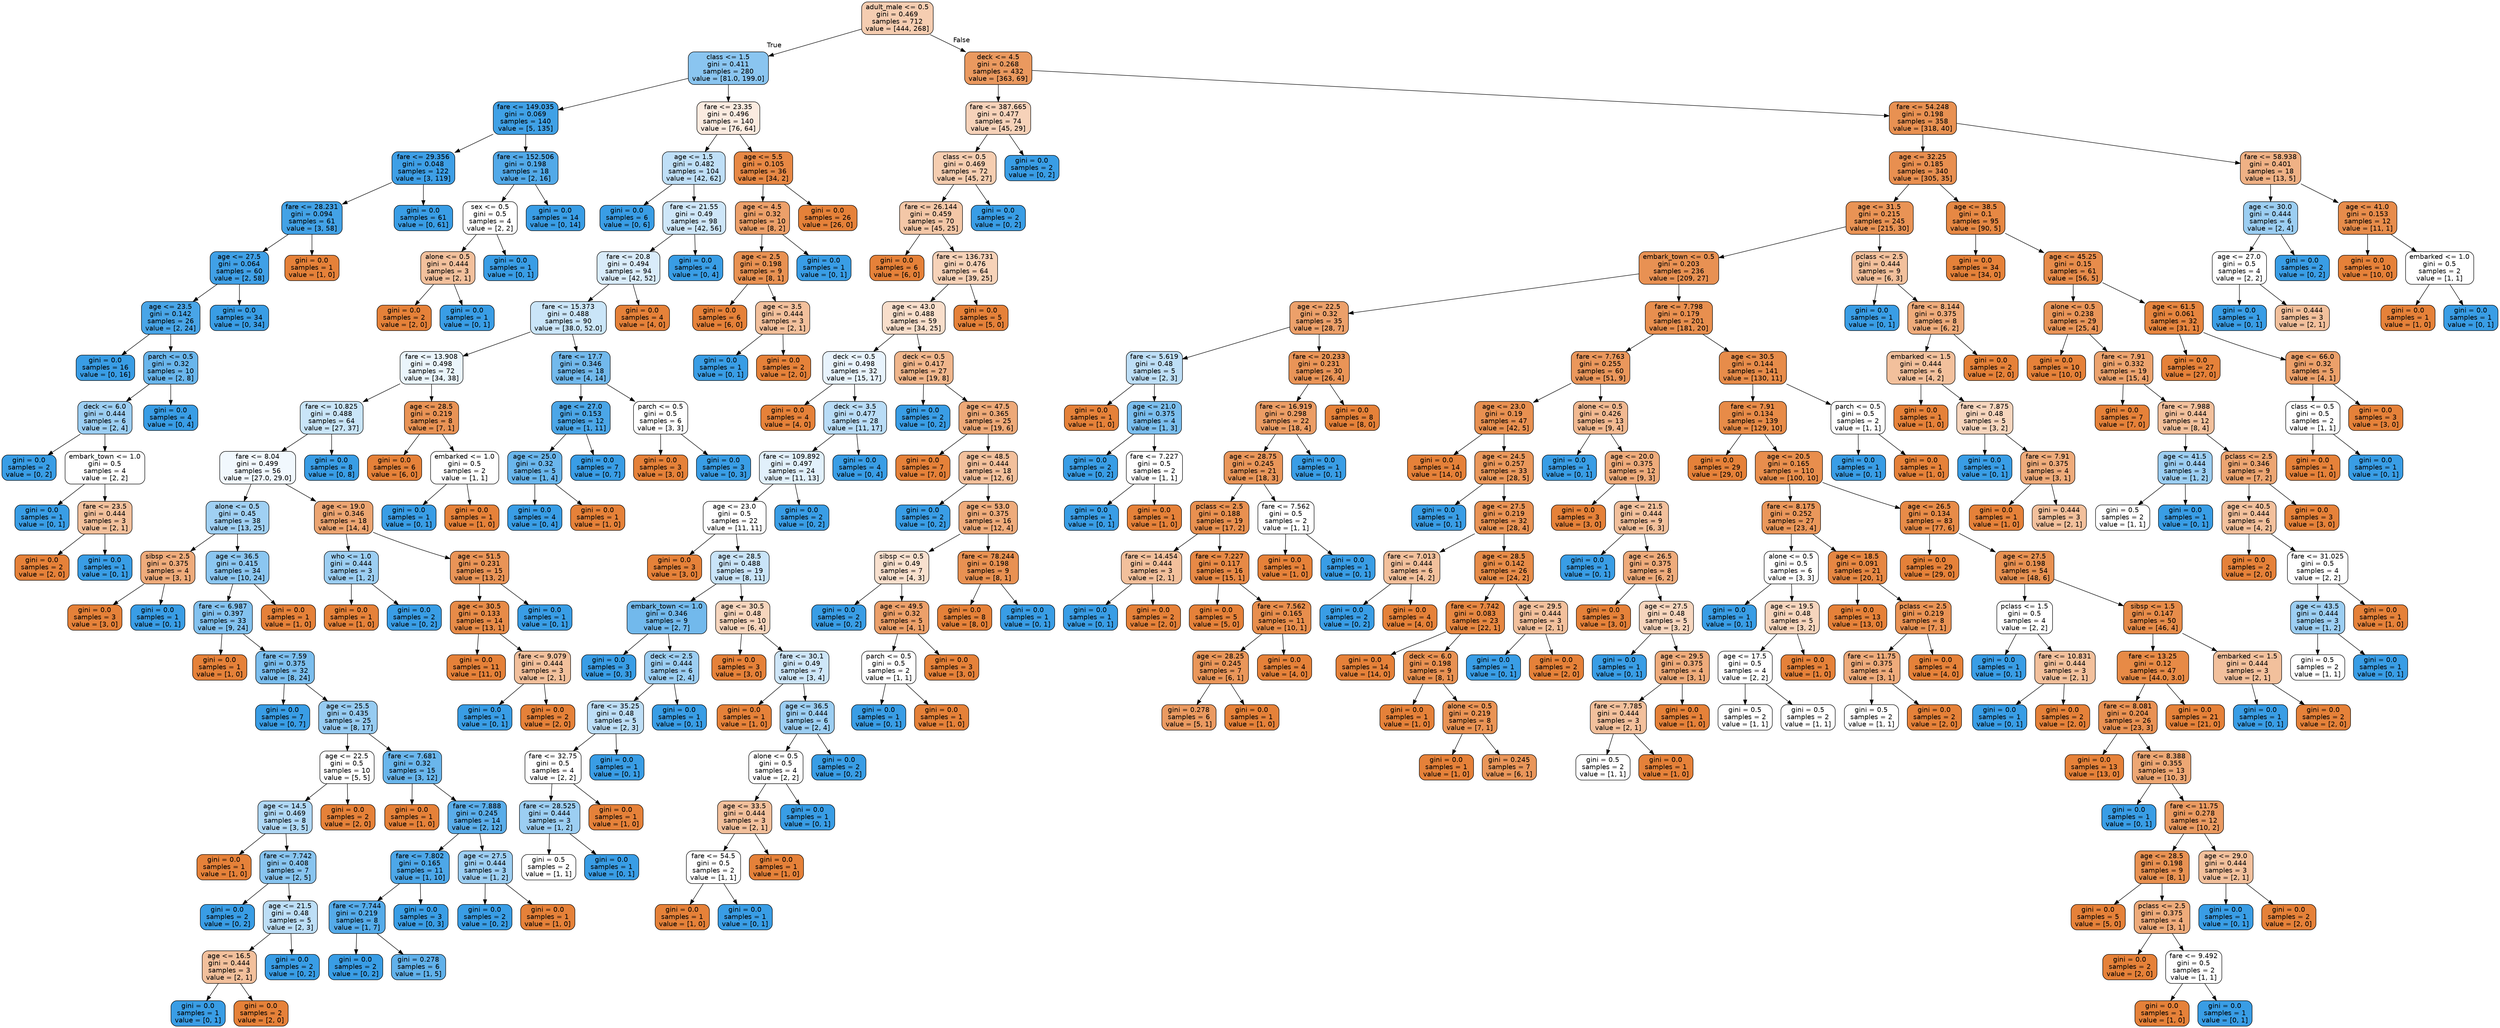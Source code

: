 digraph Tree {
node [shape=box, style="filled, rounded", color="black", fontname="helvetica"] ;
edge [fontname="helvetica"] ;
0 [label="adult_male <= 0.5\ngini = 0.469\nsamples = 712\nvalue = [444, 268]", fillcolor="#f5cdb1"] ;
1 [label="class <= 1.5\ngini = 0.411\nsamples = 280\nvalue = [81.0, 199.0]", fillcolor="#8ac5f0"] ;
0 -> 1 [labeldistance=2.5, labelangle=45, headlabel="True"] ;
2 [label="fare <= 149.035\ngini = 0.069\nsamples = 140\nvalue = [5, 135]", fillcolor="#40a1e6"] ;
1 -> 2 ;
3 [label="fare <= 29.356\ngini = 0.048\nsamples = 122\nvalue = [3, 119]", fillcolor="#3e9fe6"] ;
2 -> 3 ;
4 [label="fare <= 28.231\ngini = 0.094\nsamples = 61\nvalue = [3, 58]", fillcolor="#43a2e6"] ;
3 -> 4 ;
5 [label="age <= 27.5\ngini = 0.064\nsamples = 60\nvalue = [2, 58]", fillcolor="#40a0e6"] ;
4 -> 5 ;
6 [label="age <= 23.5\ngini = 0.142\nsamples = 26\nvalue = [2, 24]", fillcolor="#49a5e7"] ;
5 -> 6 ;
7 [label="gini = 0.0\nsamples = 16\nvalue = [0, 16]", fillcolor="#399de5"] ;
6 -> 7 ;
8 [label="parch <= 0.5\ngini = 0.32\nsamples = 10\nvalue = [2, 8]", fillcolor="#6ab6ec"] ;
6 -> 8 ;
9 [label="deck <= 6.0\ngini = 0.444\nsamples = 6\nvalue = [2, 4]", fillcolor="#9ccef2"] ;
8 -> 9 ;
10 [label="gini = 0.0\nsamples = 2\nvalue = [0, 2]", fillcolor="#399de5"] ;
9 -> 10 ;
11 [label="embark_town <= 1.0\ngini = 0.5\nsamples = 4\nvalue = [2, 2]", fillcolor="#ffffff"] ;
9 -> 11 ;
12 [label="gini = 0.0\nsamples = 1\nvalue = [0, 1]", fillcolor="#399de5"] ;
11 -> 12 ;
13 [label="fare <= 23.5\ngini = 0.444\nsamples = 3\nvalue = [2, 1]", fillcolor="#f2c09c"] ;
11 -> 13 ;
14 [label="gini = 0.0\nsamples = 2\nvalue = [2, 0]", fillcolor="#e58139"] ;
13 -> 14 ;
15 [label="gini = 0.0\nsamples = 1\nvalue = [0, 1]", fillcolor="#399de5"] ;
13 -> 15 ;
16 [label="gini = 0.0\nsamples = 4\nvalue = [0, 4]", fillcolor="#399de5"] ;
8 -> 16 ;
17 [label="gini = 0.0\nsamples = 34\nvalue = [0, 34]", fillcolor="#399de5"] ;
5 -> 17 ;
18 [label="gini = 0.0\nsamples = 1\nvalue = [1, 0]", fillcolor="#e58139"] ;
4 -> 18 ;
19 [label="gini = 0.0\nsamples = 61\nvalue = [0, 61]", fillcolor="#399de5"] ;
3 -> 19 ;
20 [label="fare <= 152.506\ngini = 0.198\nsamples = 18\nvalue = [2, 16]", fillcolor="#52a9e8"] ;
2 -> 20 ;
21 [label="sex <= 0.5\ngini = 0.5\nsamples = 4\nvalue = [2, 2]", fillcolor="#ffffff"] ;
20 -> 21 ;
22 [label="alone <= 0.5\ngini = 0.444\nsamples = 3\nvalue = [2, 1]", fillcolor="#f2c09c"] ;
21 -> 22 ;
23 [label="gini = 0.0\nsamples = 2\nvalue = [2, 0]", fillcolor="#e58139"] ;
22 -> 23 ;
24 [label="gini = 0.0\nsamples = 1\nvalue = [0, 1]", fillcolor="#399de5"] ;
22 -> 24 ;
25 [label="gini = 0.0\nsamples = 1\nvalue = [0, 1]", fillcolor="#399de5"] ;
21 -> 25 ;
26 [label="gini = 0.0\nsamples = 14\nvalue = [0, 14]", fillcolor="#399de5"] ;
20 -> 26 ;
27 [label="fare <= 23.35\ngini = 0.496\nsamples = 140\nvalue = [76, 64]", fillcolor="#fbebe0"] ;
1 -> 27 ;
28 [label="age <= 1.5\ngini = 0.482\nsamples = 104\nvalue = [42, 62]", fillcolor="#bfdff7"] ;
27 -> 28 ;
29 [label="gini = 0.0\nsamples = 6\nvalue = [0, 6]", fillcolor="#399de5"] ;
28 -> 29 ;
30 [label="fare <= 21.55\ngini = 0.49\nsamples = 98\nvalue = [42, 56]", fillcolor="#cee6f8"] ;
28 -> 30 ;
31 [label="fare <= 20.8\ngini = 0.494\nsamples = 94\nvalue = [42, 52]", fillcolor="#d9ecfa"] ;
30 -> 31 ;
32 [label="fare <= 15.373\ngini = 0.488\nsamples = 90\nvalue = [38.0, 52.0]", fillcolor="#cae5f8"] ;
31 -> 32 ;
33 [label="fare <= 13.908\ngini = 0.498\nsamples = 72\nvalue = [34, 38]", fillcolor="#eaf5fc"] ;
32 -> 33 ;
34 [label="fare <= 10.825\ngini = 0.488\nsamples = 64\nvalue = [27, 37]", fillcolor="#c9e5f8"] ;
33 -> 34 ;
35 [label="fare <= 8.04\ngini = 0.499\nsamples = 56\nvalue = [27.0, 29.0]", fillcolor="#f1f8fd"] ;
34 -> 35 ;
36 [label="alone <= 0.5\ngini = 0.45\nsamples = 38\nvalue = [13, 25]", fillcolor="#a0d0f3"] ;
35 -> 36 ;
37 [label="sibsp <= 2.5\ngini = 0.375\nsamples = 4\nvalue = [3, 1]", fillcolor="#eeab7b"] ;
36 -> 37 ;
38 [label="gini = 0.0\nsamples = 3\nvalue = [3, 0]", fillcolor="#e58139"] ;
37 -> 38 ;
39 [label="gini = 0.0\nsamples = 1\nvalue = [0, 1]", fillcolor="#399de5"] ;
37 -> 39 ;
40 [label="age <= 36.5\ngini = 0.415\nsamples = 34\nvalue = [10, 24]", fillcolor="#8bc6f0"] ;
36 -> 40 ;
41 [label="fare <= 6.987\ngini = 0.397\nsamples = 33\nvalue = [9, 24]", fillcolor="#83c2ef"] ;
40 -> 41 ;
42 [label="gini = 0.0\nsamples = 1\nvalue = [1, 0]", fillcolor="#e58139"] ;
41 -> 42 ;
43 [label="fare <= 7.59\ngini = 0.375\nsamples = 32\nvalue = [8, 24]", fillcolor="#7bbeee"] ;
41 -> 43 ;
44 [label="gini = 0.0\nsamples = 7\nvalue = [0, 7]", fillcolor="#399de5"] ;
43 -> 44 ;
45 [label="age <= 25.5\ngini = 0.435\nsamples = 25\nvalue = [8, 17]", fillcolor="#96cbf1"] ;
43 -> 45 ;
46 [label="age <= 22.5\ngini = 0.5\nsamples = 10\nvalue = [5, 5]", fillcolor="#ffffff"] ;
45 -> 46 ;
47 [label="age <= 14.5\ngini = 0.469\nsamples = 8\nvalue = [3, 5]", fillcolor="#b0d8f5"] ;
46 -> 47 ;
48 [label="gini = 0.0\nsamples = 1\nvalue = [1, 0]", fillcolor="#e58139"] ;
47 -> 48 ;
49 [label="fare <= 7.742\ngini = 0.408\nsamples = 7\nvalue = [2, 5]", fillcolor="#88c4ef"] ;
47 -> 49 ;
50 [label="gini = 0.0\nsamples = 2\nvalue = [0, 2]", fillcolor="#399de5"] ;
49 -> 50 ;
51 [label="age <= 21.5\ngini = 0.48\nsamples = 5\nvalue = [2, 3]", fillcolor="#bddef6"] ;
49 -> 51 ;
52 [label="age <= 16.5\ngini = 0.444\nsamples = 3\nvalue = [2, 1]", fillcolor="#f2c09c"] ;
51 -> 52 ;
53 [label="gini = 0.0\nsamples = 1\nvalue = [0, 1]", fillcolor="#399de5"] ;
52 -> 53 ;
54 [label="gini = 0.0\nsamples = 2\nvalue = [2, 0]", fillcolor="#e58139"] ;
52 -> 54 ;
55 [label="gini = 0.0\nsamples = 2\nvalue = [0, 2]", fillcolor="#399de5"] ;
51 -> 55 ;
56 [label="gini = 0.0\nsamples = 2\nvalue = [2, 0]", fillcolor="#e58139"] ;
46 -> 56 ;
57 [label="fare <= 7.681\ngini = 0.32\nsamples = 15\nvalue = [3, 12]", fillcolor="#6ab6ec"] ;
45 -> 57 ;
58 [label="gini = 0.0\nsamples = 1\nvalue = [1, 0]", fillcolor="#e58139"] ;
57 -> 58 ;
59 [label="fare <= 7.888\ngini = 0.245\nsamples = 14\nvalue = [2, 12]", fillcolor="#5aade9"] ;
57 -> 59 ;
60 [label="fare <= 7.802\ngini = 0.165\nsamples = 11\nvalue = [1, 10]", fillcolor="#4da7e8"] ;
59 -> 60 ;
61 [label="fare <= 7.744\ngini = 0.219\nsamples = 8\nvalue = [1, 7]", fillcolor="#55abe9"] ;
60 -> 61 ;
62 [label="gini = 0.0\nsamples = 2\nvalue = [0, 2]", fillcolor="#399de5"] ;
61 -> 62 ;
63 [label="gini = 0.278\nsamples = 6\nvalue = [1, 5]", fillcolor="#61b1ea"] ;
61 -> 63 ;
64 [label="gini = 0.0\nsamples = 3\nvalue = [0, 3]", fillcolor="#399de5"] ;
60 -> 64 ;
65 [label="age <= 27.5\ngini = 0.444\nsamples = 3\nvalue = [1, 2]", fillcolor="#9ccef2"] ;
59 -> 65 ;
66 [label="gini = 0.0\nsamples = 2\nvalue = [0, 2]", fillcolor="#399de5"] ;
65 -> 66 ;
67 [label="gini = 0.0\nsamples = 1\nvalue = [1, 0]", fillcolor="#e58139"] ;
65 -> 67 ;
68 [label="gini = 0.0\nsamples = 1\nvalue = [1, 0]", fillcolor="#e58139"] ;
40 -> 68 ;
69 [label="age <= 19.0\ngini = 0.346\nsamples = 18\nvalue = [14, 4]", fillcolor="#eca572"] ;
35 -> 69 ;
70 [label="who <= 1.0\ngini = 0.444\nsamples = 3\nvalue = [1, 2]", fillcolor="#9ccef2"] ;
69 -> 70 ;
71 [label="gini = 0.0\nsamples = 1\nvalue = [1, 0]", fillcolor="#e58139"] ;
70 -> 71 ;
72 [label="gini = 0.0\nsamples = 2\nvalue = [0, 2]", fillcolor="#399de5"] ;
70 -> 72 ;
73 [label="age <= 51.5\ngini = 0.231\nsamples = 15\nvalue = [13, 2]", fillcolor="#e99457"] ;
69 -> 73 ;
74 [label="age <= 30.5\ngini = 0.133\nsamples = 14\nvalue = [13, 1]", fillcolor="#e78b48"] ;
73 -> 74 ;
75 [label="gini = 0.0\nsamples = 11\nvalue = [11, 0]", fillcolor="#e58139"] ;
74 -> 75 ;
76 [label="fare <= 9.079\ngini = 0.444\nsamples = 3\nvalue = [2, 1]", fillcolor="#f2c09c"] ;
74 -> 76 ;
77 [label="gini = 0.0\nsamples = 1\nvalue = [0, 1]", fillcolor="#399de5"] ;
76 -> 77 ;
78 [label="gini = 0.0\nsamples = 2\nvalue = [2, 0]", fillcolor="#e58139"] ;
76 -> 78 ;
79 [label="gini = 0.0\nsamples = 1\nvalue = [0, 1]", fillcolor="#399de5"] ;
73 -> 79 ;
80 [label="gini = 0.0\nsamples = 8\nvalue = [0, 8]", fillcolor="#399de5"] ;
34 -> 80 ;
81 [label="age <= 28.5\ngini = 0.219\nsamples = 8\nvalue = [7, 1]", fillcolor="#e99355"] ;
33 -> 81 ;
82 [label="gini = 0.0\nsamples = 6\nvalue = [6, 0]", fillcolor="#e58139"] ;
81 -> 82 ;
83 [label="embarked <= 1.0\ngini = 0.5\nsamples = 2\nvalue = [1, 1]", fillcolor="#ffffff"] ;
81 -> 83 ;
84 [label="gini = 0.0\nsamples = 1\nvalue = [0, 1]", fillcolor="#399de5"] ;
83 -> 84 ;
85 [label="gini = 0.0\nsamples = 1\nvalue = [1, 0]", fillcolor="#e58139"] ;
83 -> 85 ;
86 [label="fare <= 17.7\ngini = 0.346\nsamples = 18\nvalue = [4, 14]", fillcolor="#72b9ec"] ;
32 -> 86 ;
87 [label="age <= 27.0\ngini = 0.153\nsamples = 12\nvalue = [1, 11]", fillcolor="#4ba6e7"] ;
86 -> 87 ;
88 [label="age <= 25.0\ngini = 0.32\nsamples = 5\nvalue = [1, 4]", fillcolor="#6ab6ec"] ;
87 -> 88 ;
89 [label="gini = 0.0\nsamples = 4\nvalue = [0, 4]", fillcolor="#399de5"] ;
88 -> 89 ;
90 [label="gini = 0.0\nsamples = 1\nvalue = [1, 0]", fillcolor="#e58139"] ;
88 -> 90 ;
91 [label="gini = 0.0\nsamples = 7\nvalue = [0, 7]", fillcolor="#399de5"] ;
87 -> 91 ;
92 [label="parch <= 0.5\ngini = 0.5\nsamples = 6\nvalue = [3, 3]", fillcolor="#ffffff"] ;
86 -> 92 ;
93 [label="gini = 0.0\nsamples = 3\nvalue = [3, 0]", fillcolor="#e58139"] ;
92 -> 93 ;
94 [label="gini = 0.0\nsamples = 3\nvalue = [0, 3]", fillcolor="#399de5"] ;
92 -> 94 ;
95 [label="gini = 0.0\nsamples = 4\nvalue = [4, 0]", fillcolor="#e58139"] ;
31 -> 95 ;
96 [label="gini = 0.0\nsamples = 4\nvalue = [0, 4]", fillcolor="#399de5"] ;
30 -> 96 ;
97 [label="age <= 5.5\ngini = 0.105\nsamples = 36\nvalue = [34, 2]", fillcolor="#e78845"] ;
27 -> 97 ;
98 [label="age <= 4.5\ngini = 0.32\nsamples = 10\nvalue = [8, 2]", fillcolor="#eca06a"] ;
97 -> 98 ;
99 [label="age <= 2.5\ngini = 0.198\nsamples = 9\nvalue = [8, 1]", fillcolor="#e89152"] ;
98 -> 99 ;
100 [label="gini = 0.0\nsamples = 6\nvalue = [6, 0]", fillcolor="#e58139"] ;
99 -> 100 ;
101 [label="age <= 3.5\ngini = 0.444\nsamples = 3\nvalue = [2, 1]", fillcolor="#f2c09c"] ;
99 -> 101 ;
102 [label="gini = 0.0\nsamples = 1\nvalue = [0, 1]", fillcolor="#399de5"] ;
101 -> 102 ;
103 [label="gini = 0.0\nsamples = 2\nvalue = [2, 0]", fillcolor="#e58139"] ;
101 -> 103 ;
104 [label="gini = 0.0\nsamples = 1\nvalue = [0, 1]", fillcolor="#399de5"] ;
98 -> 104 ;
105 [label="gini = 0.0\nsamples = 26\nvalue = [26, 0]", fillcolor="#e58139"] ;
97 -> 105 ;
106 [label="deck <= 4.5\ngini = 0.268\nsamples = 432\nvalue = [363, 69]", fillcolor="#ea995f"] ;
0 -> 106 [labeldistance=2.5, labelangle=-45, headlabel="False"] ;
107 [label="fare <= 387.665\ngini = 0.477\nsamples = 74\nvalue = [45, 29]", fillcolor="#f6d2b9"] ;
106 -> 107 ;
108 [label="class <= 0.5\ngini = 0.469\nsamples = 72\nvalue = [45, 27]", fillcolor="#f5cdb0"] ;
107 -> 108 ;
109 [label="fare <= 26.144\ngini = 0.459\nsamples = 70\nvalue = [45, 25]", fillcolor="#f3c7a7"] ;
108 -> 109 ;
110 [label="gini = 0.0\nsamples = 6\nvalue = [6, 0]", fillcolor="#e58139"] ;
109 -> 110 ;
111 [label="fare <= 136.731\ngini = 0.476\nsamples = 64\nvalue = [39, 25]", fillcolor="#f6d2b8"] ;
109 -> 111 ;
112 [label="age <= 43.0\ngini = 0.488\nsamples = 59\nvalue = [34, 25]", fillcolor="#f8decb"] ;
111 -> 112 ;
113 [label="deck <= 0.5\ngini = 0.498\nsamples = 32\nvalue = [15, 17]", fillcolor="#e8f3fc"] ;
112 -> 113 ;
114 [label="gini = 0.0\nsamples = 4\nvalue = [4, 0]", fillcolor="#e58139"] ;
113 -> 114 ;
115 [label="deck <= 3.5\ngini = 0.477\nsamples = 28\nvalue = [11, 17]", fillcolor="#b9dcf6"] ;
113 -> 115 ;
116 [label="fare <= 109.892\ngini = 0.497\nsamples = 24\nvalue = [11, 13]", fillcolor="#e1f0fb"] ;
115 -> 116 ;
117 [label="age <= 23.0\ngini = 0.5\nsamples = 22\nvalue = [11, 11]", fillcolor="#ffffff"] ;
116 -> 117 ;
118 [label="gini = 0.0\nsamples = 3\nvalue = [3, 0]", fillcolor="#e58139"] ;
117 -> 118 ;
119 [label="age <= 28.5\ngini = 0.488\nsamples = 19\nvalue = [8, 11]", fillcolor="#c9e4f8"] ;
117 -> 119 ;
120 [label="embark_town <= 1.0\ngini = 0.346\nsamples = 9\nvalue = [2, 7]", fillcolor="#72b9ec"] ;
119 -> 120 ;
121 [label="gini = 0.0\nsamples = 3\nvalue = [0, 3]", fillcolor="#399de5"] ;
120 -> 121 ;
122 [label="deck <= 2.5\ngini = 0.444\nsamples = 6\nvalue = [2, 4]", fillcolor="#9ccef2"] ;
120 -> 122 ;
123 [label="fare <= 35.25\ngini = 0.48\nsamples = 5\nvalue = [2, 3]", fillcolor="#bddef6"] ;
122 -> 123 ;
124 [label="fare <= 32.75\ngini = 0.5\nsamples = 4\nvalue = [2, 2]", fillcolor="#ffffff"] ;
123 -> 124 ;
125 [label="fare <= 28.525\ngini = 0.444\nsamples = 3\nvalue = [1, 2]", fillcolor="#9ccef2"] ;
124 -> 125 ;
126 [label="gini = 0.5\nsamples = 2\nvalue = [1, 1]", fillcolor="#ffffff"] ;
125 -> 126 ;
127 [label="gini = 0.0\nsamples = 1\nvalue = [0, 1]", fillcolor="#399de5"] ;
125 -> 127 ;
128 [label="gini = 0.0\nsamples = 1\nvalue = [1, 0]", fillcolor="#e58139"] ;
124 -> 128 ;
129 [label="gini = 0.0\nsamples = 1\nvalue = [0, 1]", fillcolor="#399de5"] ;
123 -> 129 ;
130 [label="gini = 0.0\nsamples = 1\nvalue = [0, 1]", fillcolor="#399de5"] ;
122 -> 130 ;
131 [label="age <= 30.5\ngini = 0.48\nsamples = 10\nvalue = [6, 4]", fillcolor="#f6d5bd"] ;
119 -> 131 ;
132 [label="gini = 0.0\nsamples = 3\nvalue = [3, 0]", fillcolor="#e58139"] ;
131 -> 132 ;
133 [label="fare <= 30.1\ngini = 0.49\nsamples = 7\nvalue = [3, 4]", fillcolor="#cee6f8"] ;
131 -> 133 ;
134 [label="gini = 0.0\nsamples = 1\nvalue = [1, 0]", fillcolor="#e58139"] ;
133 -> 134 ;
135 [label="age <= 36.5\ngini = 0.444\nsamples = 6\nvalue = [2, 4]", fillcolor="#9ccef2"] ;
133 -> 135 ;
136 [label="alone <= 0.5\ngini = 0.5\nsamples = 4\nvalue = [2, 2]", fillcolor="#ffffff"] ;
135 -> 136 ;
137 [label="age <= 33.5\ngini = 0.444\nsamples = 3\nvalue = [2, 1]", fillcolor="#f2c09c"] ;
136 -> 137 ;
138 [label="fare <= 54.5\ngini = 0.5\nsamples = 2\nvalue = [1, 1]", fillcolor="#ffffff"] ;
137 -> 138 ;
139 [label="gini = 0.0\nsamples = 1\nvalue = [1, 0]", fillcolor="#e58139"] ;
138 -> 139 ;
140 [label="gini = 0.0\nsamples = 1\nvalue = [0, 1]", fillcolor="#399de5"] ;
138 -> 140 ;
141 [label="gini = 0.0\nsamples = 1\nvalue = [1, 0]", fillcolor="#e58139"] ;
137 -> 141 ;
142 [label="gini = 0.0\nsamples = 1\nvalue = [0, 1]", fillcolor="#399de5"] ;
136 -> 142 ;
143 [label="gini = 0.0\nsamples = 2\nvalue = [0, 2]", fillcolor="#399de5"] ;
135 -> 143 ;
144 [label="gini = 0.0\nsamples = 2\nvalue = [0, 2]", fillcolor="#399de5"] ;
116 -> 144 ;
145 [label="gini = 0.0\nsamples = 4\nvalue = [0, 4]", fillcolor="#399de5"] ;
115 -> 145 ;
146 [label="deck <= 0.5\ngini = 0.417\nsamples = 27\nvalue = [19, 8]", fillcolor="#f0b68c"] ;
112 -> 146 ;
147 [label="gini = 0.0\nsamples = 2\nvalue = [0, 2]", fillcolor="#399de5"] ;
146 -> 147 ;
148 [label="age <= 47.5\ngini = 0.365\nsamples = 25\nvalue = [19, 6]", fillcolor="#eda978"] ;
146 -> 148 ;
149 [label="gini = 0.0\nsamples = 7\nvalue = [7, 0]", fillcolor="#e58139"] ;
148 -> 149 ;
150 [label="age <= 48.5\ngini = 0.444\nsamples = 18\nvalue = [12, 6]", fillcolor="#f2c09c"] ;
148 -> 150 ;
151 [label="gini = 0.0\nsamples = 2\nvalue = [0, 2]", fillcolor="#399de5"] ;
150 -> 151 ;
152 [label="age <= 53.0\ngini = 0.375\nsamples = 16\nvalue = [12, 4]", fillcolor="#eeab7b"] ;
150 -> 152 ;
153 [label="sibsp <= 0.5\ngini = 0.49\nsamples = 7\nvalue = [4, 3]", fillcolor="#f8e0ce"] ;
152 -> 153 ;
154 [label="gini = 0.0\nsamples = 2\nvalue = [0, 2]", fillcolor="#399de5"] ;
153 -> 154 ;
155 [label="age <= 49.5\ngini = 0.32\nsamples = 5\nvalue = [4, 1]", fillcolor="#eca06a"] ;
153 -> 155 ;
156 [label="parch <= 0.5\ngini = 0.5\nsamples = 2\nvalue = [1, 1]", fillcolor="#ffffff"] ;
155 -> 156 ;
157 [label="gini = 0.0\nsamples = 1\nvalue = [0, 1]", fillcolor="#399de5"] ;
156 -> 157 ;
158 [label="gini = 0.0\nsamples = 1\nvalue = [1, 0]", fillcolor="#e58139"] ;
156 -> 158 ;
159 [label="gini = 0.0\nsamples = 3\nvalue = [3, 0]", fillcolor="#e58139"] ;
155 -> 159 ;
160 [label="fare <= 78.244\ngini = 0.198\nsamples = 9\nvalue = [8, 1]", fillcolor="#e89152"] ;
152 -> 160 ;
161 [label="gini = 0.0\nsamples = 8\nvalue = [8, 0]", fillcolor="#e58139"] ;
160 -> 161 ;
162 [label="gini = 0.0\nsamples = 1\nvalue = [0, 1]", fillcolor="#399de5"] ;
160 -> 162 ;
163 [label="gini = 0.0\nsamples = 5\nvalue = [5, 0]", fillcolor="#e58139"] ;
111 -> 163 ;
164 [label="gini = 0.0\nsamples = 2\nvalue = [0, 2]", fillcolor="#399de5"] ;
108 -> 164 ;
165 [label="gini = 0.0\nsamples = 2\nvalue = [0, 2]", fillcolor="#399de5"] ;
107 -> 165 ;
166 [label="fare <= 54.248\ngini = 0.198\nsamples = 358\nvalue = [318, 40]", fillcolor="#e89152"] ;
106 -> 166 ;
167 [label="age <= 32.25\ngini = 0.185\nsamples = 340\nvalue = [305, 35]", fillcolor="#e88f50"] ;
166 -> 167 ;
168 [label="age <= 31.5\ngini = 0.215\nsamples = 245\nvalue = [215, 30]", fillcolor="#e99355"] ;
167 -> 168 ;
169 [label="embark_town <= 0.5\ngini = 0.203\nsamples = 236\nvalue = [209, 27]", fillcolor="#e89153"] ;
168 -> 169 ;
170 [label="age <= 22.5\ngini = 0.32\nsamples = 35\nvalue = [28, 7]", fillcolor="#eca06a"] ;
169 -> 170 ;
171 [label="fare <= 5.619\ngini = 0.48\nsamples = 5\nvalue = [2, 3]", fillcolor="#bddef6"] ;
170 -> 171 ;
172 [label="gini = 0.0\nsamples = 1\nvalue = [1, 0]", fillcolor="#e58139"] ;
171 -> 172 ;
173 [label="age <= 21.0\ngini = 0.375\nsamples = 4\nvalue = [1, 3]", fillcolor="#7bbeee"] ;
171 -> 173 ;
174 [label="gini = 0.0\nsamples = 2\nvalue = [0, 2]", fillcolor="#399de5"] ;
173 -> 174 ;
175 [label="fare <= 7.227\ngini = 0.5\nsamples = 2\nvalue = [1, 1]", fillcolor="#ffffff"] ;
173 -> 175 ;
176 [label="gini = 0.0\nsamples = 1\nvalue = [0, 1]", fillcolor="#399de5"] ;
175 -> 176 ;
177 [label="gini = 0.0\nsamples = 1\nvalue = [1, 0]", fillcolor="#e58139"] ;
175 -> 177 ;
178 [label="fare <= 20.233\ngini = 0.231\nsamples = 30\nvalue = [26, 4]", fillcolor="#e99457"] ;
170 -> 178 ;
179 [label="fare <= 16.919\ngini = 0.298\nsamples = 22\nvalue = [18, 4]", fillcolor="#eb9d65"] ;
178 -> 179 ;
180 [label="age <= 28.75\ngini = 0.245\nsamples = 21\nvalue = [18, 3]", fillcolor="#e9965a"] ;
179 -> 180 ;
181 [label="pclass <= 2.5\ngini = 0.188\nsamples = 19\nvalue = [17, 2]", fillcolor="#e89050"] ;
180 -> 181 ;
182 [label="fare <= 14.454\ngini = 0.444\nsamples = 3\nvalue = [2, 1]", fillcolor="#f2c09c"] ;
181 -> 182 ;
183 [label="gini = 0.0\nsamples = 1\nvalue = [0, 1]", fillcolor="#399de5"] ;
182 -> 183 ;
184 [label="gini = 0.0\nsamples = 2\nvalue = [2, 0]", fillcolor="#e58139"] ;
182 -> 184 ;
185 [label="fare <= 7.227\ngini = 0.117\nsamples = 16\nvalue = [15, 1]", fillcolor="#e78946"] ;
181 -> 185 ;
186 [label="gini = 0.0\nsamples = 5\nvalue = [5, 0]", fillcolor="#e58139"] ;
185 -> 186 ;
187 [label="fare <= 7.562\ngini = 0.165\nsamples = 11\nvalue = [10, 1]", fillcolor="#e88e4d"] ;
185 -> 187 ;
188 [label="age <= 28.25\ngini = 0.245\nsamples = 7\nvalue = [6, 1]", fillcolor="#e9965a"] ;
187 -> 188 ;
189 [label="gini = 0.278\nsamples = 6\nvalue = [5, 1]", fillcolor="#ea9a61"] ;
188 -> 189 ;
190 [label="gini = 0.0\nsamples = 1\nvalue = [1, 0]", fillcolor="#e58139"] ;
188 -> 190 ;
191 [label="gini = 0.0\nsamples = 4\nvalue = [4, 0]", fillcolor="#e58139"] ;
187 -> 191 ;
192 [label="fare <= 7.562\ngini = 0.5\nsamples = 2\nvalue = [1, 1]", fillcolor="#ffffff"] ;
180 -> 192 ;
193 [label="gini = 0.0\nsamples = 1\nvalue = [1, 0]", fillcolor="#e58139"] ;
192 -> 193 ;
194 [label="gini = 0.0\nsamples = 1\nvalue = [0, 1]", fillcolor="#399de5"] ;
192 -> 194 ;
195 [label="gini = 0.0\nsamples = 1\nvalue = [0, 1]", fillcolor="#399de5"] ;
179 -> 195 ;
196 [label="gini = 0.0\nsamples = 8\nvalue = [8, 0]", fillcolor="#e58139"] ;
178 -> 196 ;
197 [label="fare <= 7.798\ngini = 0.179\nsamples = 201\nvalue = [181, 20]", fillcolor="#e88f4f"] ;
169 -> 197 ;
198 [label="fare <= 7.763\ngini = 0.255\nsamples = 60\nvalue = [51, 9]", fillcolor="#ea975c"] ;
197 -> 198 ;
199 [label="age <= 23.0\ngini = 0.19\nsamples = 47\nvalue = [42, 5]", fillcolor="#e89051"] ;
198 -> 199 ;
200 [label="gini = 0.0\nsamples = 14\nvalue = [14, 0]", fillcolor="#e58139"] ;
199 -> 200 ;
201 [label="age <= 24.5\ngini = 0.257\nsamples = 33\nvalue = [28, 5]", fillcolor="#ea985c"] ;
199 -> 201 ;
202 [label="gini = 0.0\nsamples = 1\nvalue = [0, 1]", fillcolor="#399de5"] ;
201 -> 202 ;
203 [label="age <= 27.5\ngini = 0.219\nsamples = 32\nvalue = [28, 4]", fillcolor="#e99355"] ;
201 -> 203 ;
204 [label="fare <= 7.013\ngini = 0.444\nsamples = 6\nvalue = [4, 2]", fillcolor="#f2c09c"] ;
203 -> 204 ;
205 [label="gini = 0.0\nsamples = 2\nvalue = [0, 2]", fillcolor="#399de5"] ;
204 -> 205 ;
206 [label="gini = 0.0\nsamples = 4\nvalue = [4, 0]", fillcolor="#e58139"] ;
204 -> 206 ;
207 [label="age <= 28.5\ngini = 0.142\nsamples = 26\nvalue = [24, 2]", fillcolor="#e78c49"] ;
203 -> 207 ;
208 [label="fare <= 7.742\ngini = 0.083\nsamples = 23\nvalue = [22, 1]", fillcolor="#e68742"] ;
207 -> 208 ;
209 [label="gini = 0.0\nsamples = 14\nvalue = [14, 0]", fillcolor="#e58139"] ;
208 -> 209 ;
210 [label="deck <= 6.0\ngini = 0.198\nsamples = 9\nvalue = [8, 1]", fillcolor="#e89152"] ;
208 -> 210 ;
211 [label="gini = 0.0\nsamples = 1\nvalue = [1, 0]", fillcolor="#e58139"] ;
210 -> 211 ;
212 [label="alone <= 0.5\ngini = 0.219\nsamples = 8\nvalue = [7, 1]", fillcolor="#e99355"] ;
210 -> 212 ;
213 [label="gini = 0.0\nsamples = 1\nvalue = [1, 0]", fillcolor="#e58139"] ;
212 -> 213 ;
214 [label="gini = 0.245\nsamples = 7\nvalue = [6, 1]", fillcolor="#e9965a"] ;
212 -> 214 ;
215 [label="age <= 29.5\ngini = 0.444\nsamples = 3\nvalue = [2, 1]", fillcolor="#f2c09c"] ;
207 -> 215 ;
216 [label="gini = 0.0\nsamples = 1\nvalue = [0, 1]", fillcolor="#399de5"] ;
215 -> 216 ;
217 [label="gini = 0.0\nsamples = 2\nvalue = [2, 0]", fillcolor="#e58139"] ;
215 -> 217 ;
218 [label="alone <= 0.5\ngini = 0.426\nsamples = 13\nvalue = [9, 4]", fillcolor="#f1b991"] ;
198 -> 218 ;
219 [label="gini = 0.0\nsamples = 1\nvalue = [0, 1]", fillcolor="#399de5"] ;
218 -> 219 ;
220 [label="age <= 20.0\ngini = 0.375\nsamples = 12\nvalue = [9, 3]", fillcolor="#eeab7b"] ;
218 -> 220 ;
221 [label="gini = 0.0\nsamples = 3\nvalue = [3, 0]", fillcolor="#e58139"] ;
220 -> 221 ;
222 [label="age <= 21.5\ngini = 0.444\nsamples = 9\nvalue = [6, 3]", fillcolor="#f2c09c"] ;
220 -> 222 ;
223 [label="gini = 0.0\nsamples = 1\nvalue = [0, 1]", fillcolor="#399de5"] ;
222 -> 223 ;
224 [label="age <= 26.5\ngini = 0.375\nsamples = 8\nvalue = [6, 2]", fillcolor="#eeab7b"] ;
222 -> 224 ;
225 [label="gini = 0.0\nsamples = 3\nvalue = [3, 0]", fillcolor="#e58139"] ;
224 -> 225 ;
226 [label="age <= 27.5\ngini = 0.48\nsamples = 5\nvalue = [3, 2]", fillcolor="#f6d5bd"] ;
224 -> 226 ;
227 [label="gini = 0.0\nsamples = 1\nvalue = [0, 1]", fillcolor="#399de5"] ;
226 -> 227 ;
228 [label="age <= 29.5\ngini = 0.375\nsamples = 4\nvalue = [3, 1]", fillcolor="#eeab7b"] ;
226 -> 228 ;
229 [label="fare <= 7.785\ngini = 0.444\nsamples = 3\nvalue = [2, 1]", fillcolor="#f2c09c"] ;
228 -> 229 ;
230 [label="gini = 0.5\nsamples = 2\nvalue = [1, 1]", fillcolor="#ffffff"] ;
229 -> 230 ;
231 [label="gini = 0.0\nsamples = 1\nvalue = [1, 0]", fillcolor="#e58139"] ;
229 -> 231 ;
232 [label="gini = 0.0\nsamples = 1\nvalue = [1, 0]", fillcolor="#e58139"] ;
228 -> 232 ;
233 [label="age <= 30.5\ngini = 0.144\nsamples = 141\nvalue = [130, 11]", fillcolor="#e78c4a"] ;
197 -> 233 ;
234 [label="fare <= 7.91\ngini = 0.134\nsamples = 139\nvalue = [129, 10]", fillcolor="#e78b48"] ;
233 -> 234 ;
235 [label="gini = 0.0\nsamples = 29\nvalue = [29, 0]", fillcolor="#e58139"] ;
234 -> 235 ;
236 [label="age <= 20.5\ngini = 0.165\nsamples = 110\nvalue = [100, 10]", fillcolor="#e88e4d"] ;
234 -> 236 ;
237 [label="fare <= 8.175\ngini = 0.252\nsamples = 27\nvalue = [23, 4]", fillcolor="#ea975b"] ;
236 -> 237 ;
238 [label="alone <= 0.5\ngini = 0.5\nsamples = 6\nvalue = [3, 3]", fillcolor="#ffffff"] ;
237 -> 238 ;
239 [label="gini = 0.0\nsamples = 1\nvalue = [0, 1]", fillcolor="#399de5"] ;
238 -> 239 ;
240 [label="age <= 19.5\ngini = 0.48\nsamples = 5\nvalue = [3, 2]", fillcolor="#f6d5bd"] ;
238 -> 240 ;
241 [label="age <= 17.5\ngini = 0.5\nsamples = 4\nvalue = [2, 2]", fillcolor="#ffffff"] ;
240 -> 241 ;
242 [label="gini = 0.5\nsamples = 2\nvalue = [1, 1]", fillcolor="#ffffff"] ;
241 -> 242 ;
243 [label="gini = 0.5\nsamples = 2\nvalue = [1, 1]", fillcolor="#ffffff"] ;
241 -> 243 ;
244 [label="gini = 0.0\nsamples = 1\nvalue = [1, 0]", fillcolor="#e58139"] ;
240 -> 244 ;
245 [label="age <= 18.5\ngini = 0.091\nsamples = 21\nvalue = [20, 1]", fillcolor="#e68743"] ;
237 -> 245 ;
246 [label="gini = 0.0\nsamples = 13\nvalue = [13, 0]", fillcolor="#e58139"] ;
245 -> 246 ;
247 [label="pclass <= 2.5\ngini = 0.219\nsamples = 8\nvalue = [7, 1]", fillcolor="#e99355"] ;
245 -> 247 ;
248 [label="fare <= 11.75\ngini = 0.375\nsamples = 4\nvalue = [3, 1]", fillcolor="#eeab7b"] ;
247 -> 248 ;
249 [label="gini = 0.5\nsamples = 2\nvalue = [1, 1]", fillcolor="#ffffff"] ;
248 -> 249 ;
250 [label="gini = 0.0\nsamples = 2\nvalue = [2, 0]", fillcolor="#e58139"] ;
248 -> 250 ;
251 [label="gini = 0.0\nsamples = 4\nvalue = [4, 0]", fillcolor="#e58139"] ;
247 -> 251 ;
252 [label="age <= 26.5\ngini = 0.134\nsamples = 83\nvalue = [77, 6]", fillcolor="#e78b48"] ;
236 -> 252 ;
253 [label="gini = 0.0\nsamples = 29\nvalue = [29, 0]", fillcolor="#e58139"] ;
252 -> 253 ;
254 [label="age <= 27.5\ngini = 0.198\nsamples = 54\nvalue = [48, 6]", fillcolor="#e89152"] ;
252 -> 254 ;
255 [label="pclass <= 1.5\ngini = 0.5\nsamples = 4\nvalue = [2, 2]", fillcolor="#ffffff"] ;
254 -> 255 ;
256 [label="gini = 0.0\nsamples = 1\nvalue = [0, 1]", fillcolor="#399de5"] ;
255 -> 256 ;
257 [label="fare <= 10.831\ngini = 0.444\nsamples = 3\nvalue = [2, 1]", fillcolor="#f2c09c"] ;
255 -> 257 ;
258 [label="gini = 0.0\nsamples = 1\nvalue = [0, 1]", fillcolor="#399de5"] ;
257 -> 258 ;
259 [label="gini = 0.0\nsamples = 2\nvalue = [2, 0]", fillcolor="#e58139"] ;
257 -> 259 ;
260 [label="sibsp <= 1.5\ngini = 0.147\nsamples = 50\nvalue = [46, 4]", fillcolor="#e78c4a"] ;
254 -> 260 ;
261 [label="fare <= 13.25\ngini = 0.12\nsamples = 47\nvalue = [44.0, 3.0]", fillcolor="#e78a46"] ;
260 -> 261 ;
262 [label="fare <= 8.081\ngini = 0.204\nsamples = 26\nvalue = [23, 3]", fillcolor="#e89153"] ;
261 -> 262 ;
263 [label="gini = 0.0\nsamples = 13\nvalue = [13, 0]", fillcolor="#e58139"] ;
262 -> 263 ;
264 [label="fare <= 8.388\ngini = 0.355\nsamples = 13\nvalue = [10, 3]", fillcolor="#eda774"] ;
262 -> 264 ;
265 [label="gini = 0.0\nsamples = 1\nvalue = [0, 1]", fillcolor="#399de5"] ;
264 -> 265 ;
266 [label="fare <= 11.75\ngini = 0.278\nsamples = 12\nvalue = [10, 2]", fillcolor="#ea9a61"] ;
264 -> 266 ;
267 [label="age <= 28.5\ngini = 0.198\nsamples = 9\nvalue = [8, 1]", fillcolor="#e89152"] ;
266 -> 267 ;
268 [label="gini = 0.0\nsamples = 5\nvalue = [5, 0]", fillcolor="#e58139"] ;
267 -> 268 ;
269 [label="pclass <= 2.5\ngini = 0.375\nsamples = 4\nvalue = [3, 1]", fillcolor="#eeab7b"] ;
267 -> 269 ;
270 [label="gini = 0.0\nsamples = 2\nvalue = [2, 0]", fillcolor="#e58139"] ;
269 -> 270 ;
271 [label="fare <= 9.492\ngini = 0.5\nsamples = 2\nvalue = [1, 1]", fillcolor="#ffffff"] ;
269 -> 271 ;
272 [label="gini = 0.0\nsamples = 1\nvalue = [1, 0]", fillcolor="#e58139"] ;
271 -> 272 ;
273 [label="gini = 0.0\nsamples = 1\nvalue = [0, 1]", fillcolor="#399de5"] ;
271 -> 273 ;
274 [label="age <= 29.0\ngini = 0.444\nsamples = 3\nvalue = [2, 1]", fillcolor="#f2c09c"] ;
266 -> 274 ;
275 [label="gini = 0.0\nsamples = 1\nvalue = [0, 1]", fillcolor="#399de5"] ;
274 -> 275 ;
276 [label="gini = 0.0\nsamples = 2\nvalue = [2, 0]", fillcolor="#e58139"] ;
274 -> 276 ;
277 [label="gini = 0.0\nsamples = 21\nvalue = [21, 0]", fillcolor="#e58139"] ;
261 -> 277 ;
278 [label="embarked <= 1.5\ngini = 0.444\nsamples = 3\nvalue = [2, 1]", fillcolor="#f2c09c"] ;
260 -> 278 ;
279 [label="gini = 0.0\nsamples = 1\nvalue = [0, 1]", fillcolor="#399de5"] ;
278 -> 279 ;
280 [label="gini = 0.0\nsamples = 2\nvalue = [2, 0]", fillcolor="#e58139"] ;
278 -> 280 ;
281 [label="parch <= 0.5\ngini = 0.5\nsamples = 2\nvalue = [1, 1]", fillcolor="#ffffff"] ;
233 -> 281 ;
282 [label="gini = 0.0\nsamples = 1\nvalue = [0, 1]", fillcolor="#399de5"] ;
281 -> 282 ;
283 [label="gini = 0.0\nsamples = 1\nvalue = [1, 0]", fillcolor="#e58139"] ;
281 -> 283 ;
284 [label="pclass <= 2.5\ngini = 0.444\nsamples = 9\nvalue = [6, 3]", fillcolor="#f2c09c"] ;
168 -> 284 ;
285 [label="gini = 0.0\nsamples = 1\nvalue = [0, 1]", fillcolor="#399de5"] ;
284 -> 285 ;
286 [label="fare <= 8.144\ngini = 0.375\nsamples = 8\nvalue = [6, 2]", fillcolor="#eeab7b"] ;
284 -> 286 ;
287 [label="embarked <= 1.5\ngini = 0.444\nsamples = 6\nvalue = [4, 2]", fillcolor="#f2c09c"] ;
286 -> 287 ;
288 [label="gini = 0.0\nsamples = 1\nvalue = [1, 0]", fillcolor="#e58139"] ;
287 -> 288 ;
289 [label="fare <= 7.875\ngini = 0.48\nsamples = 5\nvalue = [3, 2]", fillcolor="#f6d5bd"] ;
287 -> 289 ;
290 [label="gini = 0.0\nsamples = 1\nvalue = [0, 1]", fillcolor="#399de5"] ;
289 -> 290 ;
291 [label="fare <= 7.91\ngini = 0.375\nsamples = 4\nvalue = [3, 1]", fillcolor="#eeab7b"] ;
289 -> 291 ;
292 [label="gini = 0.0\nsamples = 1\nvalue = [1, 0]", fillcolor="#e58139"] ;
291 -> 292 ;
293 [label="gini = 0.444\nsamples = 3\nvalue = [2, 1]", fillcolor="#f2c09c"] ;
291 -> 293 ;
294 [label="gini = 0.0\nsamples = 2\nvalue = [2, 0]", fillcolor="#e58139"] ;
286 -> 294 ;
295 [label="age <= 38.5\ngini = 0.1\nsamples = 95\nvalue = [90, 5]", fillcolor="#e68844"] ;
167 -> 295 ;
296 [label="gini = 0.0\nsamples = 34\nvalue = [34, 0]", fillcolor="#e58139"] ;
295 -> 296 ;
297 [label="age <= 45.25\ngini = 0.15\nsamples = 61\nvalue = [56, 5]", fillcolor="#e78c4b"] ;
295 -> 297 ;
298 [label="alone <= 0.5\ngini = 0.238\nsamples = 29\nvalue = [25, 4]", fillcolor="#e99559"] ;
297 -> 298 ;
299 [label="gini = 0.0\nsamples = 10\nvalue = [10, 0]", fillcolor="#e58139"] ;
298 -> 299 ;
300 [label="fare <= 7.91\ngini = 0.332\nsamples = 19\nvalue = [15, 4]", fillcolor="#eca36e"] ;
298 -> 300 ;
301 [label="gini = 0.0\nsamples = 7\nvalue = [7, 0]", fillcolor="#e58139"] ;
300 -> 301 ;
302 [label="fare <= 7.988\ngini = 0.444\nsamples = 12\nvalue = [8, 4]", fillcolor="#f2c09c"] ;
300 -> 302 ;
303 [label="age <= 41.5\ngini = 0.444\nsamples = 3\nvalue = [1, 2]", fillcolor="#9ccef2"] ;
302 -> 303 ;
304 [label="gini = 0.5\nsamples = 2\nvalue = [1, 1]", fillcolor="#ffffff"] ;
303 -> 304 ;
305 [label="gini = 0.0\nsamples = 1\nvalue = [0, 1]", fillcolor="#399de5"] ;
303 -> 305 ;
306 [label="pclass <= 2.5\ngini = 0.346\nsamples = 9\nvalue = [7, 2]", fillcolor="#eca572"] ;
302 -> 306 ;
307 [label="age <= 40.5\ngini = 0.444\nsamples = 6\nvalue = [4, 2]", fillcolor="#f2c09c"] ;
306 -> 307 ;
308 [label="gini = 0.0\nsamples = 2\nvalue = [2, 0]", fillcolor="#e58139"] ;
307 -> 308 ;
309 [label="fare <= 31.025\ngini = 0.5\nsamples = 4\nvalue = [2, 2]", fillcolor="#ffffff"] ;
307 -> 309 ;
310 [label="age <= 43.5\ngini = 0.444\nsamples = 3\nvalue = [1, 2]", fillcolor="#9ccef2"] ;
309 -> 310 ;
311 [label="gini = 0.5\nsamples = 2\nvalue = [1, 1]", fillcolor="#ffffff"] ;
310 -> 311 ;
312 [label="gini = 0.0\nsamples = 1\nvalue = [0, 1]", fillcolor="#399de5"] ;
310 -> 312 ;
313 [label="gini = 0.0\nsamples = 1\nvalue = [1, 0]", fillcolor="#e58139"] ;
309 -> 313 ;
314 [label="gini = 0.0\nsamples = 3\nvalue = [3, 0]", fillcolor="#e58139"] ;
306 -> 314 ;
315 [label="age <= 61.5\ngini = 0.061\nsamples = 32\nvalue = [31, 1]", fillcolor="#e6853f"] ;
297 -> 315 ;
316 [label="gini = 0.0\nsamples = 27\nvalue = [27, 0]", fillcolor="#e58139"] ;
315 -> 316 ;
317 [label="age <= 66.0\ngini = 0.32\nsamples = 5\nvalue = [4, 1]", fillcolor="#eca06a"] ;
315 -> 317 ;
318 [label="class <= 0.5\ngini = 0.5\nsamples = 2\nvalue = [1, 1]", fillcolor="#ffffff"] ;
317 -> 318 ;
319 [label="gini = 0.0\nsamples = 1\nvalue = [1, 0]", fillcolor="#e58139"] ;
318 -> 319 ;
320 [label="gini = 0.0\nsamples = 1\nvalue = [0, 1]", fillcolor="#399de5"] ;
318 -> 320 ;
321 [label="gini = 0.0\nsamples = 3\nvalue = [3, 0]", fillcolor="#e58139"] ;
317 -> 321 ;
322 [label="fare <= 58.938\ngini = 0.401\nsamples = 18\nvalue = [13, 5]", fillcolor="#efb185"] ;
166 -> 322 ;
323 [label="age <= 30.0\ngini = 0.444\nsamples = 6\nvalue = [2, 4]", fillcolor="#9ccef2"] ;
322 -> 323 ;
324 [label="age <= 27.0\ngini = 0.5\nsamples = 4\nvalue = [2, 2]", fillcolor="#ffffff"] ;
323 -> 324 ;
325 [label="gini = 0.0\nsamples = 1\nvalue = [0, 1]", fillcolor="#399de5"] ;
324 -> 325 ;
326 [label="gini = 0.444\nsamples = 3\nvalue = [2, 1]", fillcolor="#f2c09c"] ;
324 -> 326 ;
327 [label="gini = 0.0\nsamples = 2\nvalue = [0, 2]", fillcolor="#399de5"] ;
323 -> 327 ;
328 [label="age <= 41.0\ngini = 0.153\nsamples = 12\nvalue = [11, 1]", fillcolor="#e78c4b"] ;
322 -> 328 ;
329 [label="gini = 0.0\nsamples = 10\nvalue = [10, 0]", fillcolor="#e58139"] ;
328 -> 329 ;
330 [label="embarked <= 1.0\ngini = 0.5\nsamples = 2\nvalue = [1, 1]", fillcolor="#ffffff"] ;
328 -> 330 ;
331 [label="gini = 0.0\nsamples = 1\nvalue = [1, 0]", fillcolor="#e58139"] ;
330 -> 331 ;
332 [label="gini = 0.0\nsamples = 1\nvalue = [0, 1]", fillcolor="#399de5"] ;
330 -> 332 ;
}